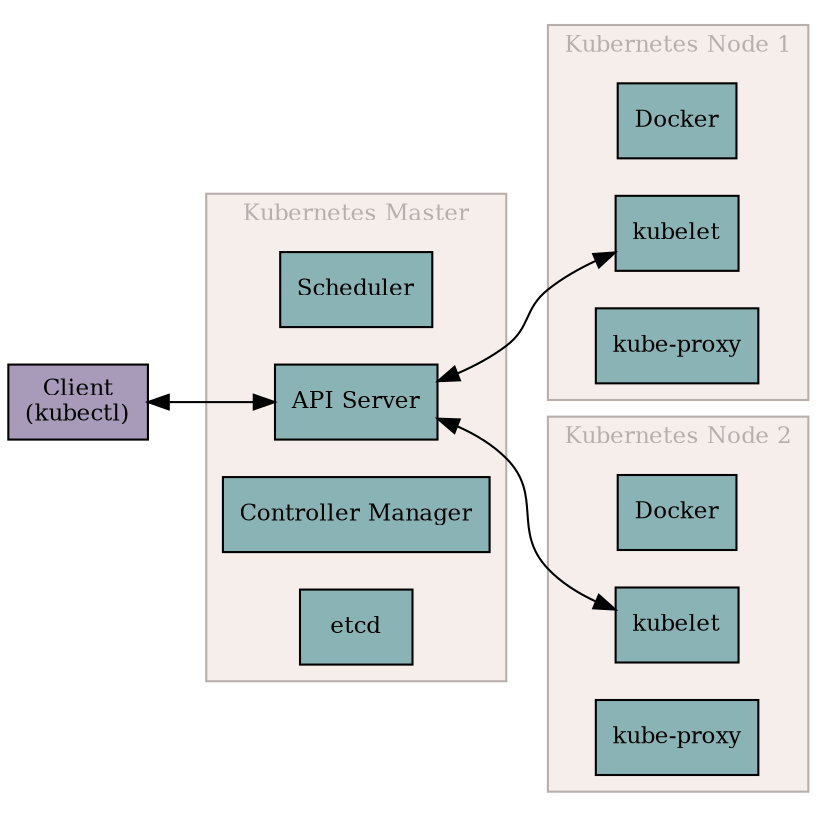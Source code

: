 digraph KubernetesArchitecture {
    bgcolor = "transparent";
    rankdir = "LR";
    node [shape=box, style=filled, fillcolor="#8ab3b5"];
    compound=true;

    graph [fontsize=11];
    node [fontsize=11];
    edge [fontname=11];
        client [label="Client\n(kubectl)", fillcolor="#a89bb9"];

    subgraph clusterMaster {
        label = "Kubernetes Master";
        fontcolor = "#b8afad";
        color = "#b8afad";
        bgcolor = "#f5eeeb";
	scheduler [label="Scheduler"];
	API [label="API Server"];
	controller_manager [label="Controller Manager"];
	etcd;
        color = "#b8afad";
    }

    subgraph clusterNode1 {
        label = "Kubernetes Node 1";
        fontcolor = "#b8afad";
        color = "#b8afad";
        bgcolor = "#f5eeeb";
	Docker;
	kubelet;
	Proxy [label="kube-proxy"];
        color = "#b8afad";
    };

    subgraph clusterNode2 {
        label = "Kubernetes Node 2";
        fontcolor = "#b8afad";
        color = "#b8afad";
        bgcolor = "#f5eeeb";
	Docker2 [label="Docker"];
	kubelet2 [label="kubelet"];
	Proxy2 [label="kube-proxy"];
        color = "#b8afad";
    };

    client -> API [dir="both"];
    API -> kubelet [dir="both"];
    API -> kubelet2 [dir="both"];
}
